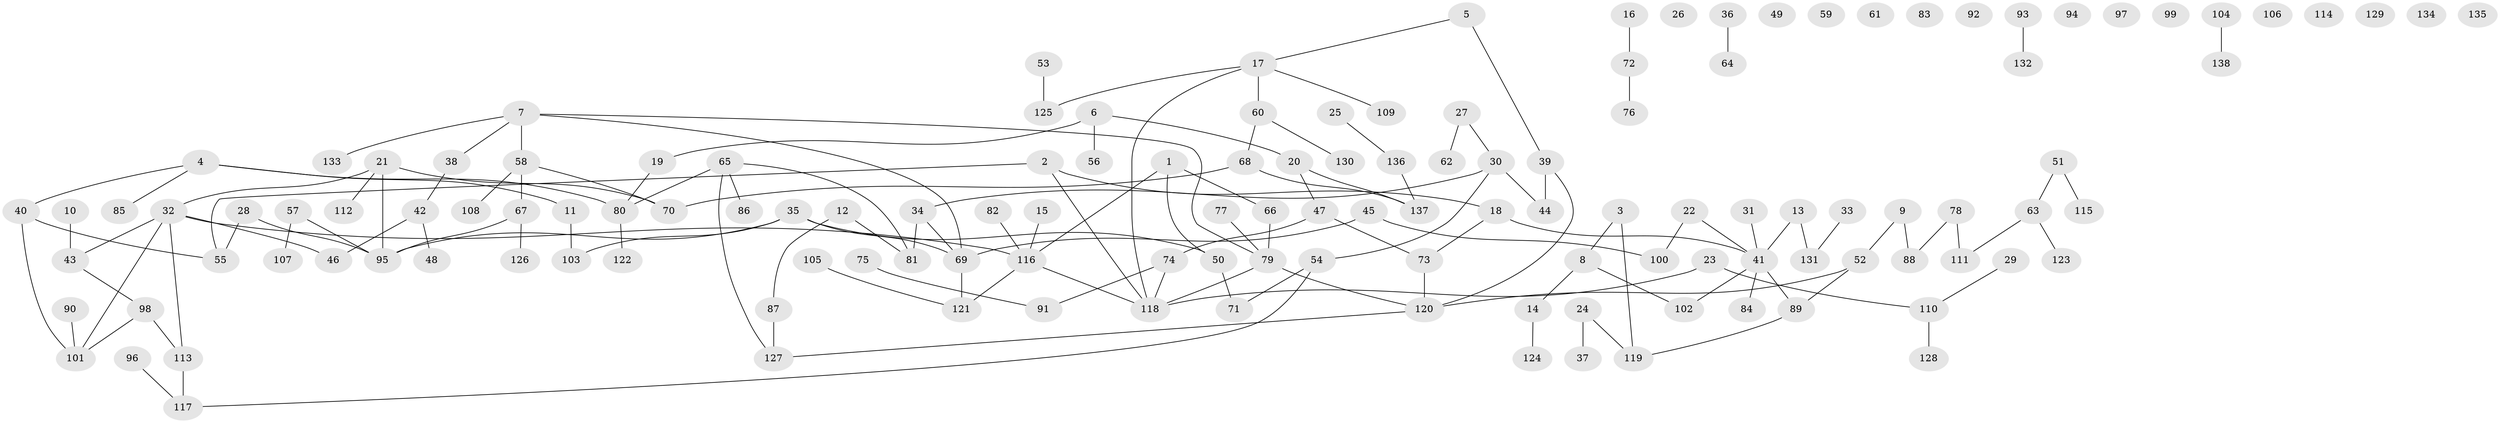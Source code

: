 // Generated by graph-tools (version 1.1) at 2025/49/03/09/25 03:49:07]
// undirected, 138 vertices, 146 edges
graph export_dot {
graph [start="1"]
  node [color=gray90,style=filled];
  1;
  2;
  3;
  4;
  5;
  6;
  7;
  8;
  9;
  10;
  11;
  12;
  13;
  14;
  15;
  16;
  17;
  18;
  19;
  20;
  21;
  22;
  23;
  24;
  25;
  26;
  27;
  28;
  29;
  30;
  31;
  32;
  33;
  34;
  35;
  36;
  37;
  38;
  39;
  40;
  41;
  42;
  43;
  44;
  45;
  46;
  47;
  48;
  49;
  50;
  51;
  52;
  53;
  54;
  55;
  56;
  57;
  58;
  59;
  60;
  61;
  62;
  63;
  64;
  65;
  66;
  67;
  68;
  69;
  70;
  71;
  72;
  73;
  74;
  75;
  76;
  77;
  78;
  79;
  80;
  81;
  82;
  83;
  84;
  85;
  86;
  87;
  88;
  89;
  90;
  91;
  92;
  93;
  94;
  95;
  96;
  97;
  98;
  99;
  100;
  101;
  102;
  103;
  104;
  105;
  106;
  107;
  108;
  109;
  110;
  111;
  112;
  113;
  114;
  115;
  116;
  117;
  118;
  119;
  120;
  121;
  122;
  123;
  124;
  125;
  126;
  127;
  128;
  129;
  130;
  131;
  132;
  133;
  134;
  135;
  136;
  137;
  138;
  1 -- 50;
  1 -- 66;
  1 -- 116;
  2 -- 18;
  2 -- 55;
  2 -- 118;
  3 -- 8;
  3 -- 119;
  4 -- 11;
  4 -- 40;
  4 -- 80;
  4 -- 85;
  5 -- 17;
  5 -- 39;
  6 -- 19;
  6 -- 20;
  6 -- 56;
  7 -- 38;
  7 -- 58;
  7 -- 69;
  7 -- 79;
  7 -- 133;
  8 -- 14;
  8 -- 102;
  9 -- 52;
  9 -- 88;
  10 -- 43;
  11 -- 103;
  12 -- 81;
  12 -- 87;
  13 -- 41;
  13 -- 131;
  14 -- 124;
  15 -- 116;
  16 -- 72;
  17 -- 60;
  17 -- 109;
  17 -- 118;
  17 -- 125;
  18 -- 41;
  18 -- 73;
  19 -- 80;
  20 -- 47;
  20 -- 137;
  21 -- 32;
  21 -- 70;
  21 -- 95;
  21 -- 112;
  22 -- 41;
  22 -- 100;
  23 -- 110;
  23 -- 118;
  24 -- 37;
  24 -- 119;
  25 -- 136;
  27 -- 30;
  27 -- 62;
  28 -- 55;
  28 -- 95;
  29 -- 110;
  30 -- 34;
  30 -- 44;
  30 -- 54;
  31 -- 41;
  32 -- 43;
  32 -- 46;
  32 -- 101;
  32 -- 113;
  32 -- 116;
  33 -- 131;
  34 -- 69;
  34 -- 81;
  35 -- 50;
  35 -- 69;
  35 -- 95;
  35 -- 103;
  36 -- 64;
  38 -- 42;
  39 -- 44;
  39 -- 120;
  40 -- 55;
  40 -- 101;
  41 -- 84;
  41 -- 89;
  41 -- 102;
  42 -- 46;
  42 -- 48;
  43 -- 98;
  45 -- 69;
  45 -- 100;
  47 -- 73;
  47 -- 74;
  50 -- 71;
  51 -- 63;
  51 -- 115;
  52 -- 89;
  52 -- 120;
  53 -- 125;
  54 -- 71;
  54 -- 117;
  57 -- 95;
  57 -- 107;
  58 -- 67;
  58 -- 70;
  58 -- 108;
  60 -- 68;
  60 -- 130;
  63 -- 111;
  63 -- 123;
  65 -- 80;
  65 -- 81;
  65 -- 86;
  65 -- 127;
  66 -- 79;
  67 -- 95;
  67 -- 126;
  68 -- 70;
  68 -- 137;
  69 -- 121;
  72 -- 76;
  73 -- 120;
  74 -- 91;
  74 -- 118;
  75 -- 91;
  77 -- 79;
  78 -- 88;
  78 -- 111;
  79 -- 118;
  79 -- 120;
  80 -- 122;
  82 -- 116;
  87 -- 127;
  89 -- 119;
  90 -- 101;
  93 -- 132;
  96 -- 117;
  98 -- 101;
  98 -- 113;
  104 -- 138;
  105 -- 121;
  110 -- 128;
  113 -- 117;
  116 -- 118;
  116 -- 121;
  120 -- 127;
  136 -- 137;
}
